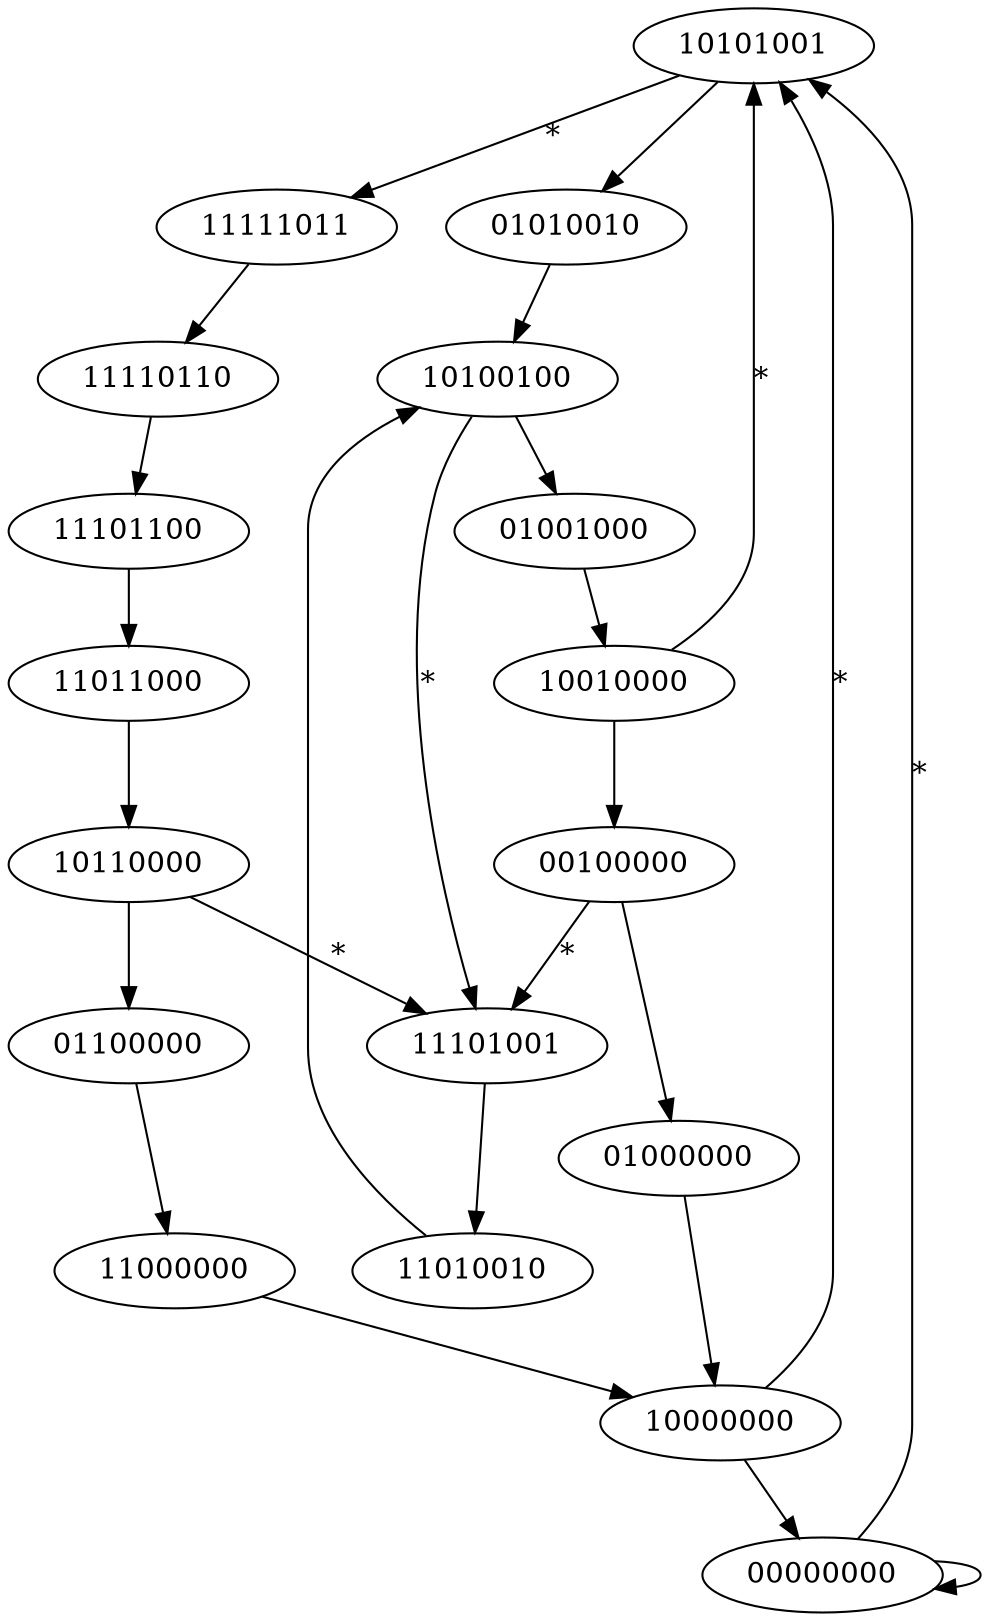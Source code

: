 digraph {
    10101001 -> 01010010;
    01010010 -> 10100100;
    10100100 -> 01001000;
    01001000 -> 10010000;
    10010000 -> 00100000;
    00100000 -> 01000000;
    01000000 -> 10000000;
    10000000 -> 00000000;
    00000000 -> 00000000;
    00000000 -> 10101001[label="*",weight="1"];

    //    10101001
    // ou 01010010
    // =  11111011
    10101001 -> 11111011[label="*",weight="1"];
    11111011 -> 11110110;
    11110110 -> 11101100;
    11101100 -> 11011000;
    11011000 -> 10110000;
    10110000 -> 01100000;
    01100000 -> 11000000;
    11000000 -> 10000000;
    
    //    10101001
    // ou 01001000
    // =  11101001
    10100100 -> 11101001[label="*",weight="1"];
    11101001 -> 11010010;
    11010010 -> 10100100;

    //    10101001
    // ou 00100000
    // =  10101001
    10010000 -> 10101001[label="*",weight="1"];

    //    10101001
    // ou 00000000
    // =  10101001
    10000000 -> 10101001[label="*",weight="1"];

    //    10101001
    // ou 01100000
    // =  11101001
    10110000 -> 11101001[label="*",weight="1"];

    //    10101001
    // ou 01000000
    // =  11101001
    00100000 -> 11101001[label="*",weight="1"];
}